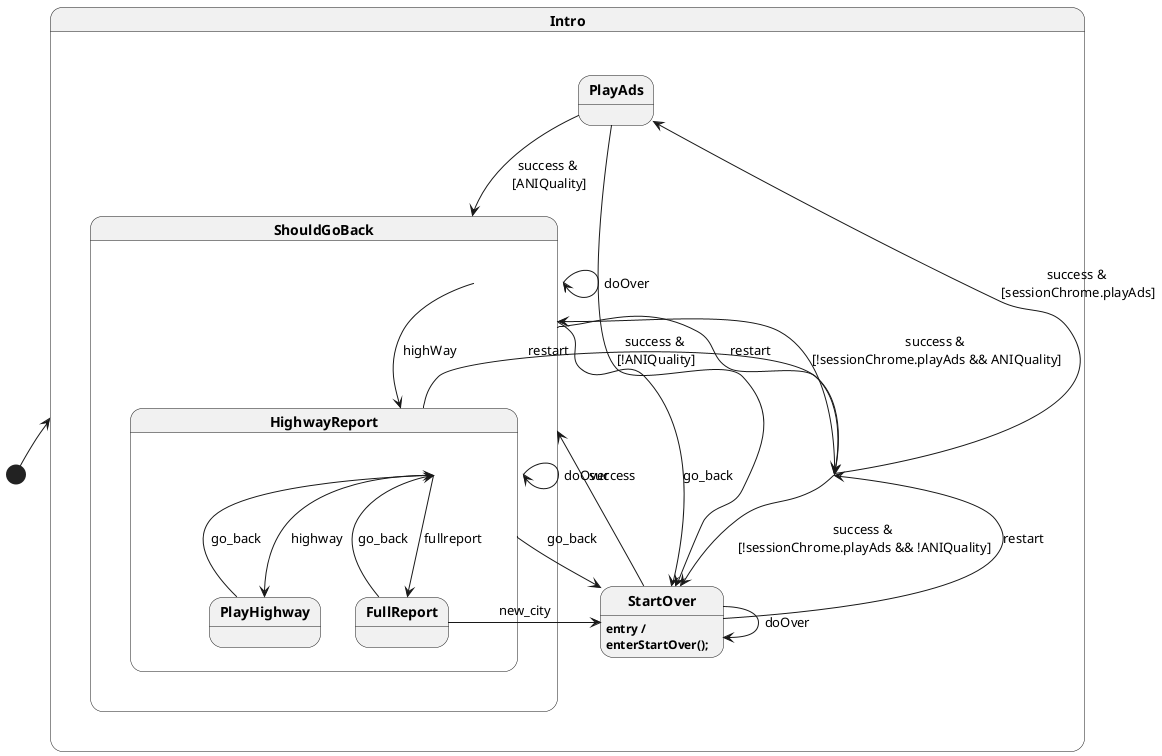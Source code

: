 @startuml

skinparam state {
  FontStyle bold
}


[*] -> Intro
state Intro {
    Intro --> PlayAds : success & \n[sessionChrome.playAds] 

    Intro --> ShouldGoBack : success & \n[!sessionChrome.playAds && ANIQuality] 

    Intro --> StartOver : success & \n[!sessionChrome.playAds && !ANIQuality] 

}

state PlayAds {
    PlayAds --> ShouldGoBack : success & \n[ANIQuality] 

    PlayAds --> StartOver : success & \n[!ANIQuality] 

}

state StartOver {
StartOver : **entry /** 
StartOver : enterStartOver();
    StartOver --> ShouldGoBack : success 

    StartOver --> StartOver : doOver 

    StartOver --> Intro : restart 

}

state ShouldGoBack {
    ShouldGoBack --> HighwayReport : highWay 

    ShouldGoBack --> StartOver : go_back 

    ShouldGoBack --> ShouldGoBack : doOver 

    ShouldGoBack --> Intro : restart 

}

state HighwayReport {
    HighwayReport --> PlayHighway : highway 

    HighwayReport --> StartOver : go_back 

    HighwayReport --> HighwayReport : doOver 

    HighwayReport --> FullReport : fullreport 

    HighwayReport --> Intro : restart 

}

state FullReport {
    FullReport --> HighwayReport : go_back 

    FullReport --> StartOver : new_city 

}

state PlayHighway {
    PlayHighway --> HighwayReport : go_back 

}

@enduml

